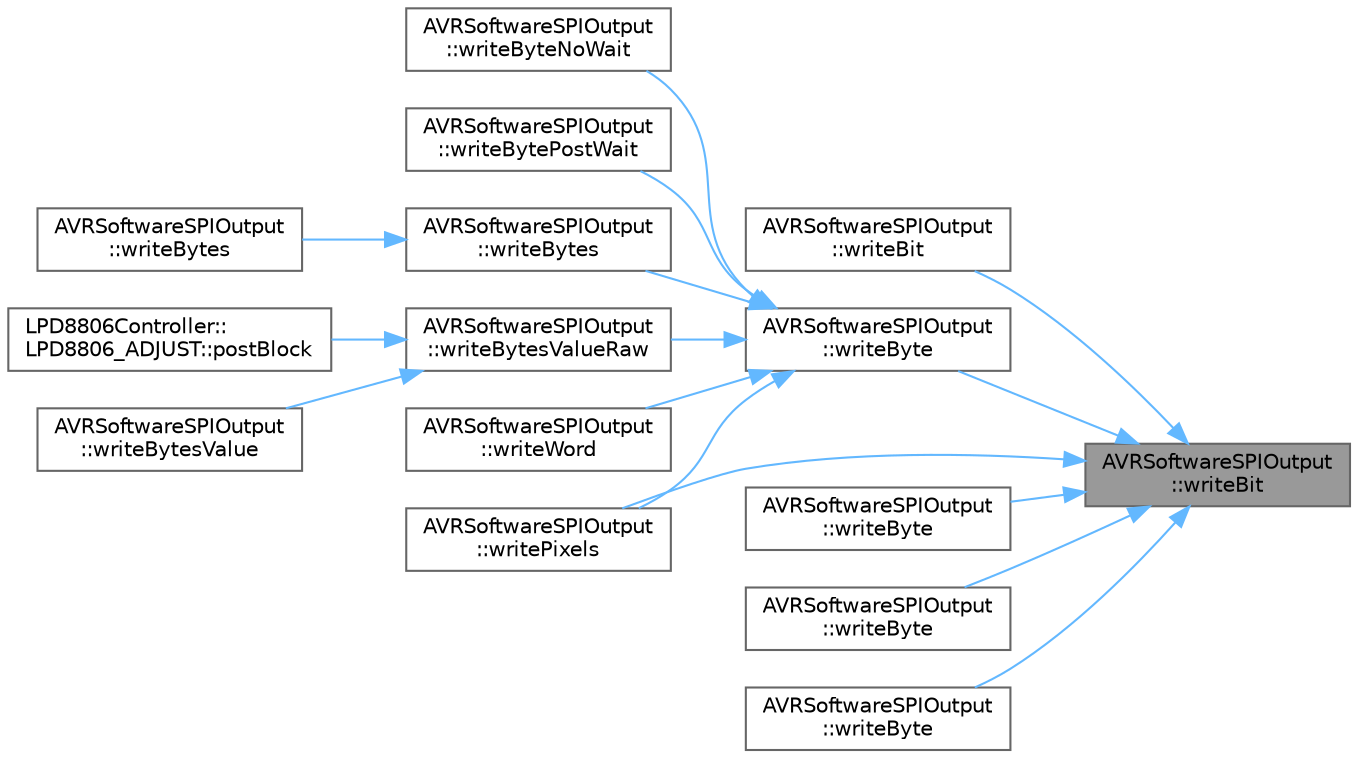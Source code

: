 digraph "AVRSoftwareSPIOutput::writeBit"
{
 // INTERACTIVE_SVG=YES
 // LATEX_PDF_SIZE
  bgcolor="transparent";
  edge [fontname=Helvetica,fontsize=10,labelfontname=Helvetica,labelfontsize=10];
  node [fontname=Helvetica,fontsize=10,shape=box,height=0.2,width=0.4];
  rankdir="RL";
  Node1 [id="Node000001",label="AVRSoftwareSPIOutput\l::writeBit",height=0.2,width=0.4,color="gray40", fillcolor="grey60", style="filled", fontcolor="black",tooltip="Write the BIT'th bit out via SPI, setting the data pin then strobing the clock."];
  Node1 -> Node2 [id="edge1_Node000001_Node000002",dir="back",color="steelblue1",style="solid",tooltip=" "];
  Node2 [id="Node000002",label="AVRSoftwareSPIOutput\l::writeBit",height=0.2,width=0.4,color="grey40", fillcolor="white", style="filled",URL="$dc/d57/class_a_v_r_software_s_p_i_output_a4c5578242dfaf8d6713ec432d6985187.html#a4c5578242dfaf8d6713ec432d6985187",tooltip="The version of writeBit() to use when clock and data are on the same port with precomputed values for..."];
  Node1 -> Node3 [id="edge2_Node000001_Node000003",dir="back",color="steelblue1",style="solid",tooltip=" "];
  Node3 [id="Node000003",label="AVRSoftwareSPIOutput\l::writeByte",height=0.2,width=0.4,color="grey40", fillcolor="white", style="filled",URL="$dc/d57/class_a_v_r_software_s_p_i_output_a58393081ec8c54bd6968642b89e8bd43.html#a58393081ec8c54bd6968642b89e8bd43",tooltip="Write a single byte over SPI."];
  Node3 -> Node4 [id="edge3_Node000003_Node000004",dir="back",color="steelblue1",style="solid",tooltip=" "];
  Node4 [id="Node000004",label="AVRSoftwareSPIOutput\l::writeByteNoWait",height=0.2,width=0.4,color="grey40", fillcolor="white", style="filled",URL="$dc/d57/class_a_v_r_software_s_p_i_output_ad5f106b07a655da37d889037f524617d.html#ad5f106b07a655da37d889037f524617d",tooltip="Write a single byte over SPI without waiting."];
  Node3 -> Node5 [id="edge4_Node000003_Node000005",dir="back",color="steelblue1",style="solid",tooltip=" "];
  Node5 [id="Node000005",label="AVRSoftwareSPIOutput\l::writeBytePostWait",height=0.2,width=0.4,color="grey40", fillcolor="white", style="filled",URL="$dc/d57/class_a_v_r_software_s_p_i_output_a80903ee9d3226ced43e8f614a9e486b1.html#a80903ee9d3226ced43e8f614a9e486b1",tooltip="Write a single byte over SPI and wait afterwards."];
  Node3 -> Node6 [id="edge5_Node000003_Node000006",dir="back",color="steelblue1",style="solid",tooltip=" "];
  Node6 [id="Node000006",label="AVRSoftwareSPIOutput\l::writeBytes",height=0.2,width=0.4,color="grey40", fillcolor="white", style="filled",URL="$dc/d57/class_a_v_r_software_s_p_i_output_af543930d08c9ce5c8229e45be97980e9.html#af543930d08c9ce5c8229e45be97980e9",tooltip="Write an array of data to the SPI interface."];
  Node6 -> Node7 [id="edge6_Node000006_Node000007",dir="back",color="steelblue1",style="solid",tooltip=" "];
  Node7 [id="Node000007",label="AVRSoftwareSPIOutput\l::writeBytes",height=0.2,width=0.4,color="grey40", fillcolor="white", style="filled",URL="$dc/d57/class_a_v_r_software_s_p_i_output_a8e0f5d9fd6f2c1e1eab4436c1b5cb23a.html#a8e0f5d9fd6f2c1e1eab4436c1b5cb23a",tooltip="Write an array of data to the SPI interface."];
  Node3 -> Node8 [id="edge7_Node000003_Node000008",dir="back",color="steelblue1",style="solid",tooltip=" "];
  Node8 [id="Node000008",label="AVRSoftwareSPIOutput\l::writeBytesValueRaw",height=0.2,width=0.4,color="grey40", fillcolor="white", style="filled",URL="$dc/d57/class_a_v_r_software_s_p_i_output_abada62794ed922c2798bf462a98b57f0.html#abada62794ed922c2798bf462a98b57f0",tooltip="Write multiple bytes of the given value over SPI, without selecting the interface."];
  Node8 -> Node9 [id="edge8_Node000008_Node000009",dir="back",color="steelblue1",style="solid",tooltip=" "];
  Node9 [id="Node000009",label="LPD8806Controller::\lLPD8806_ADJUST::postBlock",height=0.2,width=0.4,color="grey40", fillcolor="white", style="filled",URL="$da/d77/class_l_p_d8806_controller_1_1_l_p_d8806___a_d_j_u_s_t_a8e402dc154857e5c6b62bffe0372e856.html#a8e402dc154857e5c6b62bffe0372e856",tooltip=" "];
  Node8 -> Node10 [id="edge9_Node000008_Node000010",dir="back",color="steelblue1",style="solid",tooltip=" "];
  Node10 [id="Node000010",label="AVRSoftwareSPIOutput\l::writeBytesValue",height=0.2,width=0.4,color="grey40", fillcolor="white", style="filled",URL="$dc/d57/class_a_v_r_software_s_p_i_output_ac4ffa7160697ac63bbd7734b480308bc.html#ac4ffa7160697ac63bbd7734b480308bc",tooltip="Write multiple bytes of the given value over SPI."];
  Node3 -> Node11 [id="edge10_Node000003_Node000011",dir="back",color="steelblue1",style="solid",tooltip=" "];
  Node11 [id="Node000011",label="AVRSoftwareSPIOutput\l::writePixels",height=0.2,width=0.4,color="grey40", fillcolor="white", style="filled",URL="$dc/d57/class_a_v_r_software_s_p_i_output_a20772a8fdfa75015731375c36ccb3515.html#a20772a8fdfa75015731375c36ccb3515",tooltip="Write LED pixel data to the SPI interface."];
  Node3 -> Node12 [id="edge11_Node000003_Node000012",dir="back",color="steelblue1",style="solid",tooltip=" "];
  Node12 [id="Node000012",label="AVRSoftwareSPIOutput\l::writeWord",height=0.2,width=0.4,color="grey40", fillcolor="white", style="filled",URL="$dc/d57/class_a_v_r_software_s_p_i_output_a34421832d232a692d08d39d87733acd8.html#a34421832d232a692d08d39d87733acd8",tooltip="Write a word (two bytes) over SPI."];
  Node1 -> Node13 [id="edge12_Node000001_Node000013",dir="back",color="steelblue1",style="solid",tooltip=" "];
  Node13 [id="Node000013",label="AVRSoftwareSPIOutput\l::writeByte",height=0.2,width=0.4,color="grey40", fillcolor="white", style="filled",URL="$dc/d57/class_a_v_r_software_s_p_i_output_a0c8dbe47347851f226a525db7262c786.html#a0c8dbe47347851f226a525db7262c786",tooltip="writeByte() implementation with data/clock registers passed in."];
  Node1 -> Node14 [id="edge13_Node000001_Node000014",dir="back",color="steelblue1",style="solid",tooltip=" "];
  Node14 [id="Node000014",label="AVRSoftwareSPIOutput\l::writeByte",height=0.2,width=0.4,color="grey40", fillcolor="white", style="filled",URL="$dc/d57/class_a_v_r_software_s_p_i_output_aa0d0d1b56c6a174ff85e36c9ec06c7bf.html#aa0d0d1b56c6a174ff85e36c9ec06c7bf",tooltip="writeByte() implementation with not just registers passed in, but pre-baked values for said registers..."];
  Node1 -> Node15 [id="edge14_Node000001_Node000015",dir="back",color="steelblue1",style="solid",tooltip=" "];
  Node15 [id="Node000015",label="AVRSoftwareSPIOutput\l::writeByte",height=0.2,width=0.4,color="grey40", fillcolor="white", style="filled",URL="$dc/d57/class_a_v_r_software_s_p_i_output_a4bf20050509ed87b15c4df4070d000b6.html#a4bf20050509ed87b15c4df4070d000b6",tooltip="writeByte() implementation with the data register passed in and prebaked values for data hi w/clock h..."];
  Node1 -> Node11 [id="edge15_Node000001_Node000011",dir="back",color="steelblue1",style="solid",tooltip=" "];
}
